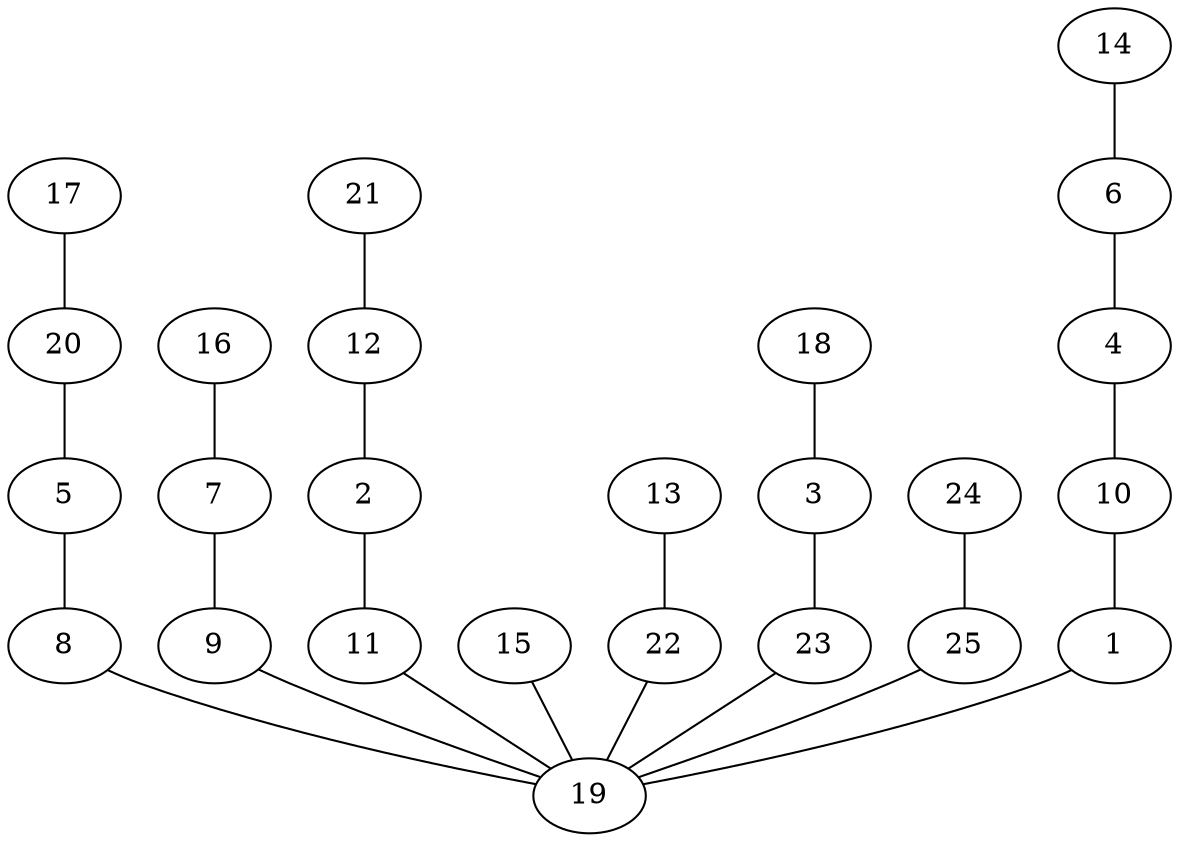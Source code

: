 graph G {
0[label=1];
1[label=2];
2[label=3];
3[label=4];
4[label=5];
5[label=6];
6[label=7];
7[label=8];
8[label=9];
9[label=10];
10[label=11];
11[label=12];
12[label=13];
13[label=14];
14[label=15];
15[label=16];
16[label=17];
17[label=18];
18[label=19];
19[label=20];
20[label=21];
21[label=22];
22[label=23];
23[label=24];
24[label=25];
6--8 ;
14--18 ;
22--18 ;
21--18 ;
4--7 ;
1--10 ;
10--18 ;
9--0 ;
23--24 ;
20--11 ;
16--19 ;
17--2 ;
24--18 ;
3--9 ;
5--3 ;
0--18 ;
12--21 ;
13--5 ;
15--6 ;
2--22 ;
11--1 ;
8--18 ;
7--18 ;
19--4 ;
}
